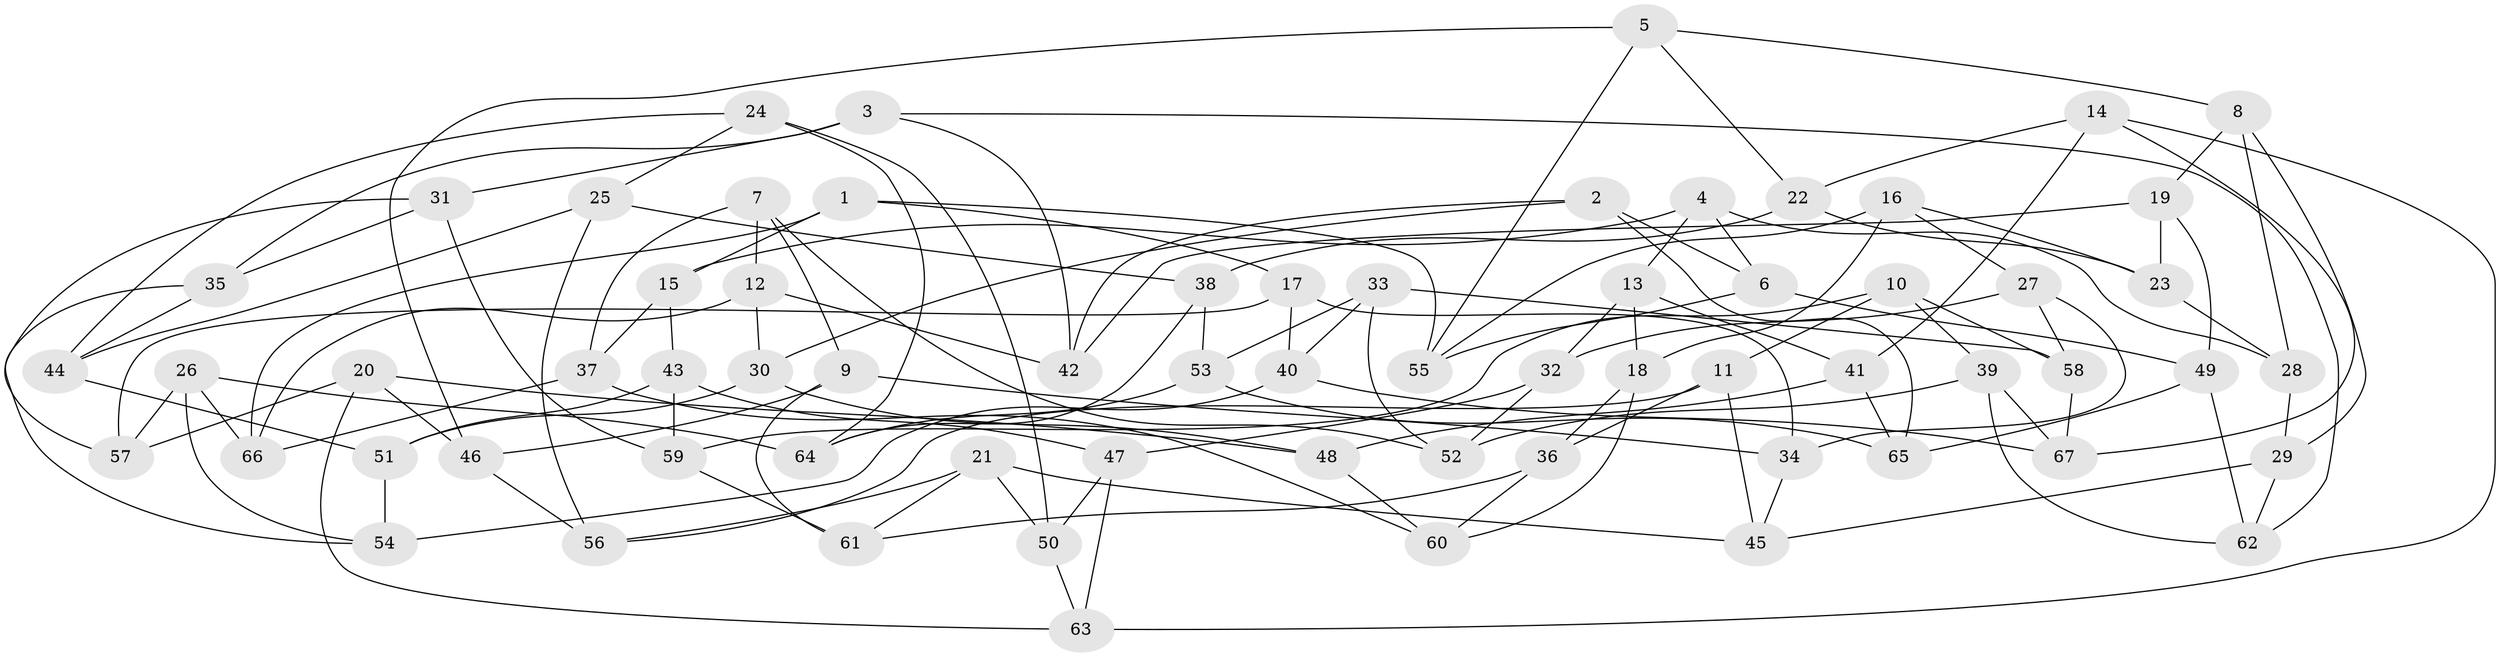 // Generated by graph-tools (version 1.1) at 2025/50/03/09/25 03:50:54]
// undirected, 67 vertices, 134 edges
graph export_dot {
graph [start="1"]
  node [color=gray90,style=filled];
  1;
  2;
  3;
  4;
  5;
  6;
  7;
  8;
  9;
  10;
  11;
  12;
  13;
  14;
  15;
  16;
  17;
  18;
  19;
  20;
  21;
  22;
  23;
  24;
  25;
  26;
  27;
  28;
  29;
  30;
  31;
  32;
  33;
  34;
  35;
  36;
  37;
  38;
  39;
  40;
  41;
  42;
  43;
  44;
  45;
  46;
  47;
  48;
  49;
  50;
  51;
  52;
  53;
  54;
  55;
  56;
  57;
  58;
  59;
  60;
  61;
  62;
  63;
  64;
  65;
  66;
  67;
  1 -- 15;
  1 -- 55;
  1 -- 17;
  1 -- 66;
  2 -- 6;
  2 -- 30;
  2 -- 42;
  2 -- 65;
  3 -- 62;
  3 -- 35;
  3 -- 42;
  3 -- 31;
  4 -- 28;
  4 -- 13;
  4 -- 6;
  4 -- 15;
  5 -- 46;
  5 -- 55;
  5 -- 8;
  5 -- 22;
  6 -- 55;
  6 -- 49;
  7 -- 37;
  7 -- 52;
  7 -- 9;
  7 -- 12;
  8 -- 28;
  8 -- 19;
  8 -- 29;
  9 -- 46;
  9 -- 34;
  9 -- 61;
  10 -- 11;
  10 -- 39;
  10 -- 59;
  10 -- 58;
  11 -- 56;
  11 -- 45;
  11 -- 36;
  12 -- 66;
  12 -- 30;
  12 -- 42;
  13 -- 32;
  13 -- 41;
  13 -- 18;
  14 -- 63;
  14 -- 22;
  14 -- 41;
  14 -- 67;
  15 -- 37;
  15 -- 43;
  16 -- 55;
  16 -- 27;
  16 -- 18;
  16 -- 23;
  17 -- 34;
  17 -- 40;
  17 -- 57;
  18 -- 60;
  18 -- 36;
  19 -- 23;
  19 -- 42;
  19 -- 49;
  20 -- 46;
  20 -- 63;
  20 -- 48;
  20 -- 57;
  21 -- 61;
  21 -- 50;
  21 -- 56;
  21 -- 45;
  22 -- 38;
  22 -- 23;
  23 -- 28;
  24 -- 64;
  24 -- 44;
  24 -- 25;
  24 -- 50;
  25 -- 44;
  25 -- 56;
  25 -- 38;
  26 -- 54;
  26 -- 64;
  26 -- 57;
  26 -- 66;
  27 -- 34;
  27 -- 32;
  27 -- 58;
  28 -- 29;
  29 -- 62;
  29 -- 45;
  30 -- 51;
  30 -- 48;
  31 -- 35;
  31 -- 57;
  31 -- 59;
  32 -- 47;
  32 -- 52;
  33 -- 53;
  33 -- 40;
  33 -- 58;
  33 -- 52;
  34 -- 45;
  35 -- 44;
  35 -- 54;
  36 -- 60;
  36 -- 61;
  37 -- 66;
  37 -- 60;
  38 -- 53;
  38 -- 64;
  39 -- 67;
  39 -- 52;
  39 -- 62;
  40 -- 67;
  40 -- 54;
  41 -- 65;
  41 -- 48;
  43 -- 47;
  43 -- 59;
  43 -- 51;
  44 -- 51;
  46 -- 56;
  47 -- 63;
  47 -- 50;
  48 -- 60;
  49 -- 65;
  49 -- 62;
  50 -- 63;
  51 -- 54;
  53 -- 65;
  53 -- 64;
  58 -- 67;
  59 -- 61;
}

